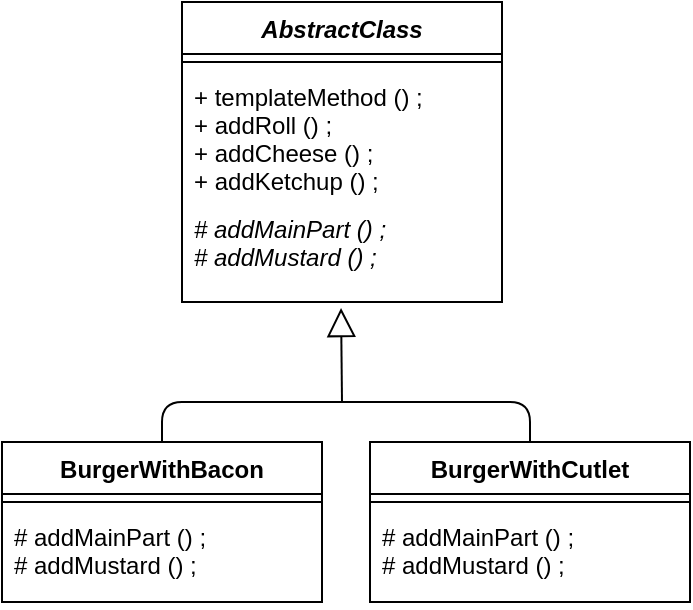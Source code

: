 <mxfile>
    <diagram id="zlEw1doYDfiEcw9f2xdK" name="Page-1">
        <mxGraphModel dx="612" dy="479" grid="0" gridSize="10" guides="1" tooltips="1" connect="1" arrows="1" fold="1" page="1" pageScale="1" pageWidth="827" pageHeight="1169" math="0" shadow="0">
            <root>
                <mxCell id="0"/>
                <mxCell id="1" parent="0"/>
                <mxCell id="2" value="AbstractClass" style="swimlane;fontStyle=3;align=center;verticalAlign=top;childLayout=stackLayout;horizontal=1;startSize=26;horizontalStack=0;resizeParent=1;resizeParentMax=0;resizeLast=0;collapsible=1;marginBottom=0;" vertex="1" parent="1">
                    <mxGeometry x="240" y="80" width="160" height="150" as="geometry"/>
                </mxCell>
                <mxCell id="4" value="" style="line;strokeWidth=1;fillColor=none;align=left;verticalAlign=middle;spacingTop=-1;spacingLeft=3;spacingRight=3;rotatable=0;labelPosition=right;points=[];portConstraint=eastwest;" vertex="1" parent="2">
                    <mxGeometry y="26" width="160" height="8" as="geometry"/>
                </mxCell>
                <mxCell id="5" value="+ templateMethod () ;&#10;+ addRoll () ;&#10;+ addCheese () ;&#10;+ addKetchup () ;" style="text;strokeColor=none;fillColor=none;align=left;verticalAlign=top;spacingLeft=4;spacingRight=4;overflow=hidden;rotatable=0;points=[[0,0.5],[1,0.5]];portConstraint=eastwest;" vertex="1" parent="2">
                    <mxGeometry y="34" width="160" height="66" as="geometry"/>
                </mxCell>
                <mxCell id="9" value="# addMainPart () ;&#10;# addMustard () ;" style="text;strokeColor=none;fillColor=none;align=left;verticalAlign=top;spacingLeft=4;spacingRight=4;overflow=hidden;rotatable=0;points=[[0,0.5],[1,0.5]];portConstraint=eastwest;fontStyle=2" vertex="1" parent="2">
                    <mxGeometry y="100" width="160" height="50" as="geometry"/>
                </mxCell>
                <mxCell id="10" value="BurgerWithBacon" style="swimlane;fontStyle=1;align=center;verticalAlign=top;childLayout=stackLayout;horizontal=1;startSize=26;horizontalStack=0;resizeParent=1;resizeParentMax=0;resizeLast=0;collapsible=1;marginBottom=0;" vertex="1" parent="1">
                    <mxGeometry x="150" y="300" width="160" height="80" as="geometry"/>
                </mxCell>
                <mxCell id="12" value="" style="line;strokeWidth=1;fillColor=none;align=left;verticalAlign=middle;spacingTop=-1;spacingLeft=3;spacingRight=3;rotatable=0;labelPosition=right;points=[];portConstraint=eastwest;" vertex="1" parent="10">
                    <mxGeometry y="26" width="160" height="8" as="geometry"/>
                </mxCell>
                <mxCell id="13" value="# addMainPart () ;&#10;# addMustard () ;" style="text;strokeColor=none;fillColor=none;align=left;verticalAlign=top;spacingLeft=4;spacingRight=4;overflow=hidden;rotatable=0;points=[[0,0.5],[1,0.5]];portConstraint=eastwest;" vertex="1" parent="10">
                    <mxGeometry y="34" width="160" height="46" as="geometry"/>
                </mxCell>
                <mxCell id="14" value="BurgerWithCutlet" style="swimlane;fontStyle=1;align=center;verticalAlign=top;childLayout=stackLayout;horizontal=1;startSize=26;horizontalStack=0;resizeParent=1;resizeParentMax=0;resizeLast=0;collapsible=1;marginBottom=0;" vertex="1" parent="1">
                    <mxGeometry x="334" y="300" width="160" height="80" as="geometry"/>
                </mxCell>
                <mxCell id="15" value="" style="line;strokeWidth=1;fillColor=none;align=left;verticalAlign=middle;spacingTop=-1;spacingLeft=3;spacingRight=3;rotatable=0;labelPosition=right;points=[];portConstraint=eastwest;" vertex="1" parent="14">
                    <mxGeometry y="26" width="160" height="8" as="geometry"/>
                </mxCell>
                <mxCell id="16" value="# addMainPart () ;&#10;# addMustard () ;" style="text;strokeColor=none;fillColor=none;align=left;verticalAlign=top;spacingLeft=4;spacingRight=4;overflow=hidden;rotatable=0;points=[[0,0.5],[1,0.5]];portConstraint=eastwest;" vertex="1" parent="14">
                    <mxGeometry y="34" width="160" height="46" as="geometry"/>
                </mxCell>
                <mxCell id="17" value="" style="endArrow=block;endFill=0;endSize=12;html=1;entryX=0.497;entryY=1.06;entryDx=0;entryDy=0;entryPerimeter=0;" edge="1" parent="1" target="9">
                    <mxGeometry width="160" relative="1" as="geometry">
                        <mxPoint x="320" y="280" as="sourcePoint"/>
                        <mxPoint x="380" y="260" as="targetPoint"/>
                    </mxGeometry>
                </mxCell>
                <mxCell id="18" value="" style="endArrow=none;html=1;edgeStyle=orthogonalEdgeStyle;entryX=0.5;entryY=0;entryDx=0;entryDy=0;exitX=0.5;exitY=0;exitDx=0;exitDy=0;" edge="1" parent="1" source="10" target="14">
                    <mxGeometry relative="1" as="geometry">
                        <mxPoint x="230" y="290" as="sourcePoint"/>
                        <mxPoint x="450" y="280" as="targetPoint"/>
                        <Array as="points">
                            <mxPoint x="230" y="280"/>
                            <mxPoint x="414" y="280"/>
                        </Array>
                    </mxGeometry>
                </mxCell>
            </root>
        </mxGraphModel>
    </diagram>
</mxfile>